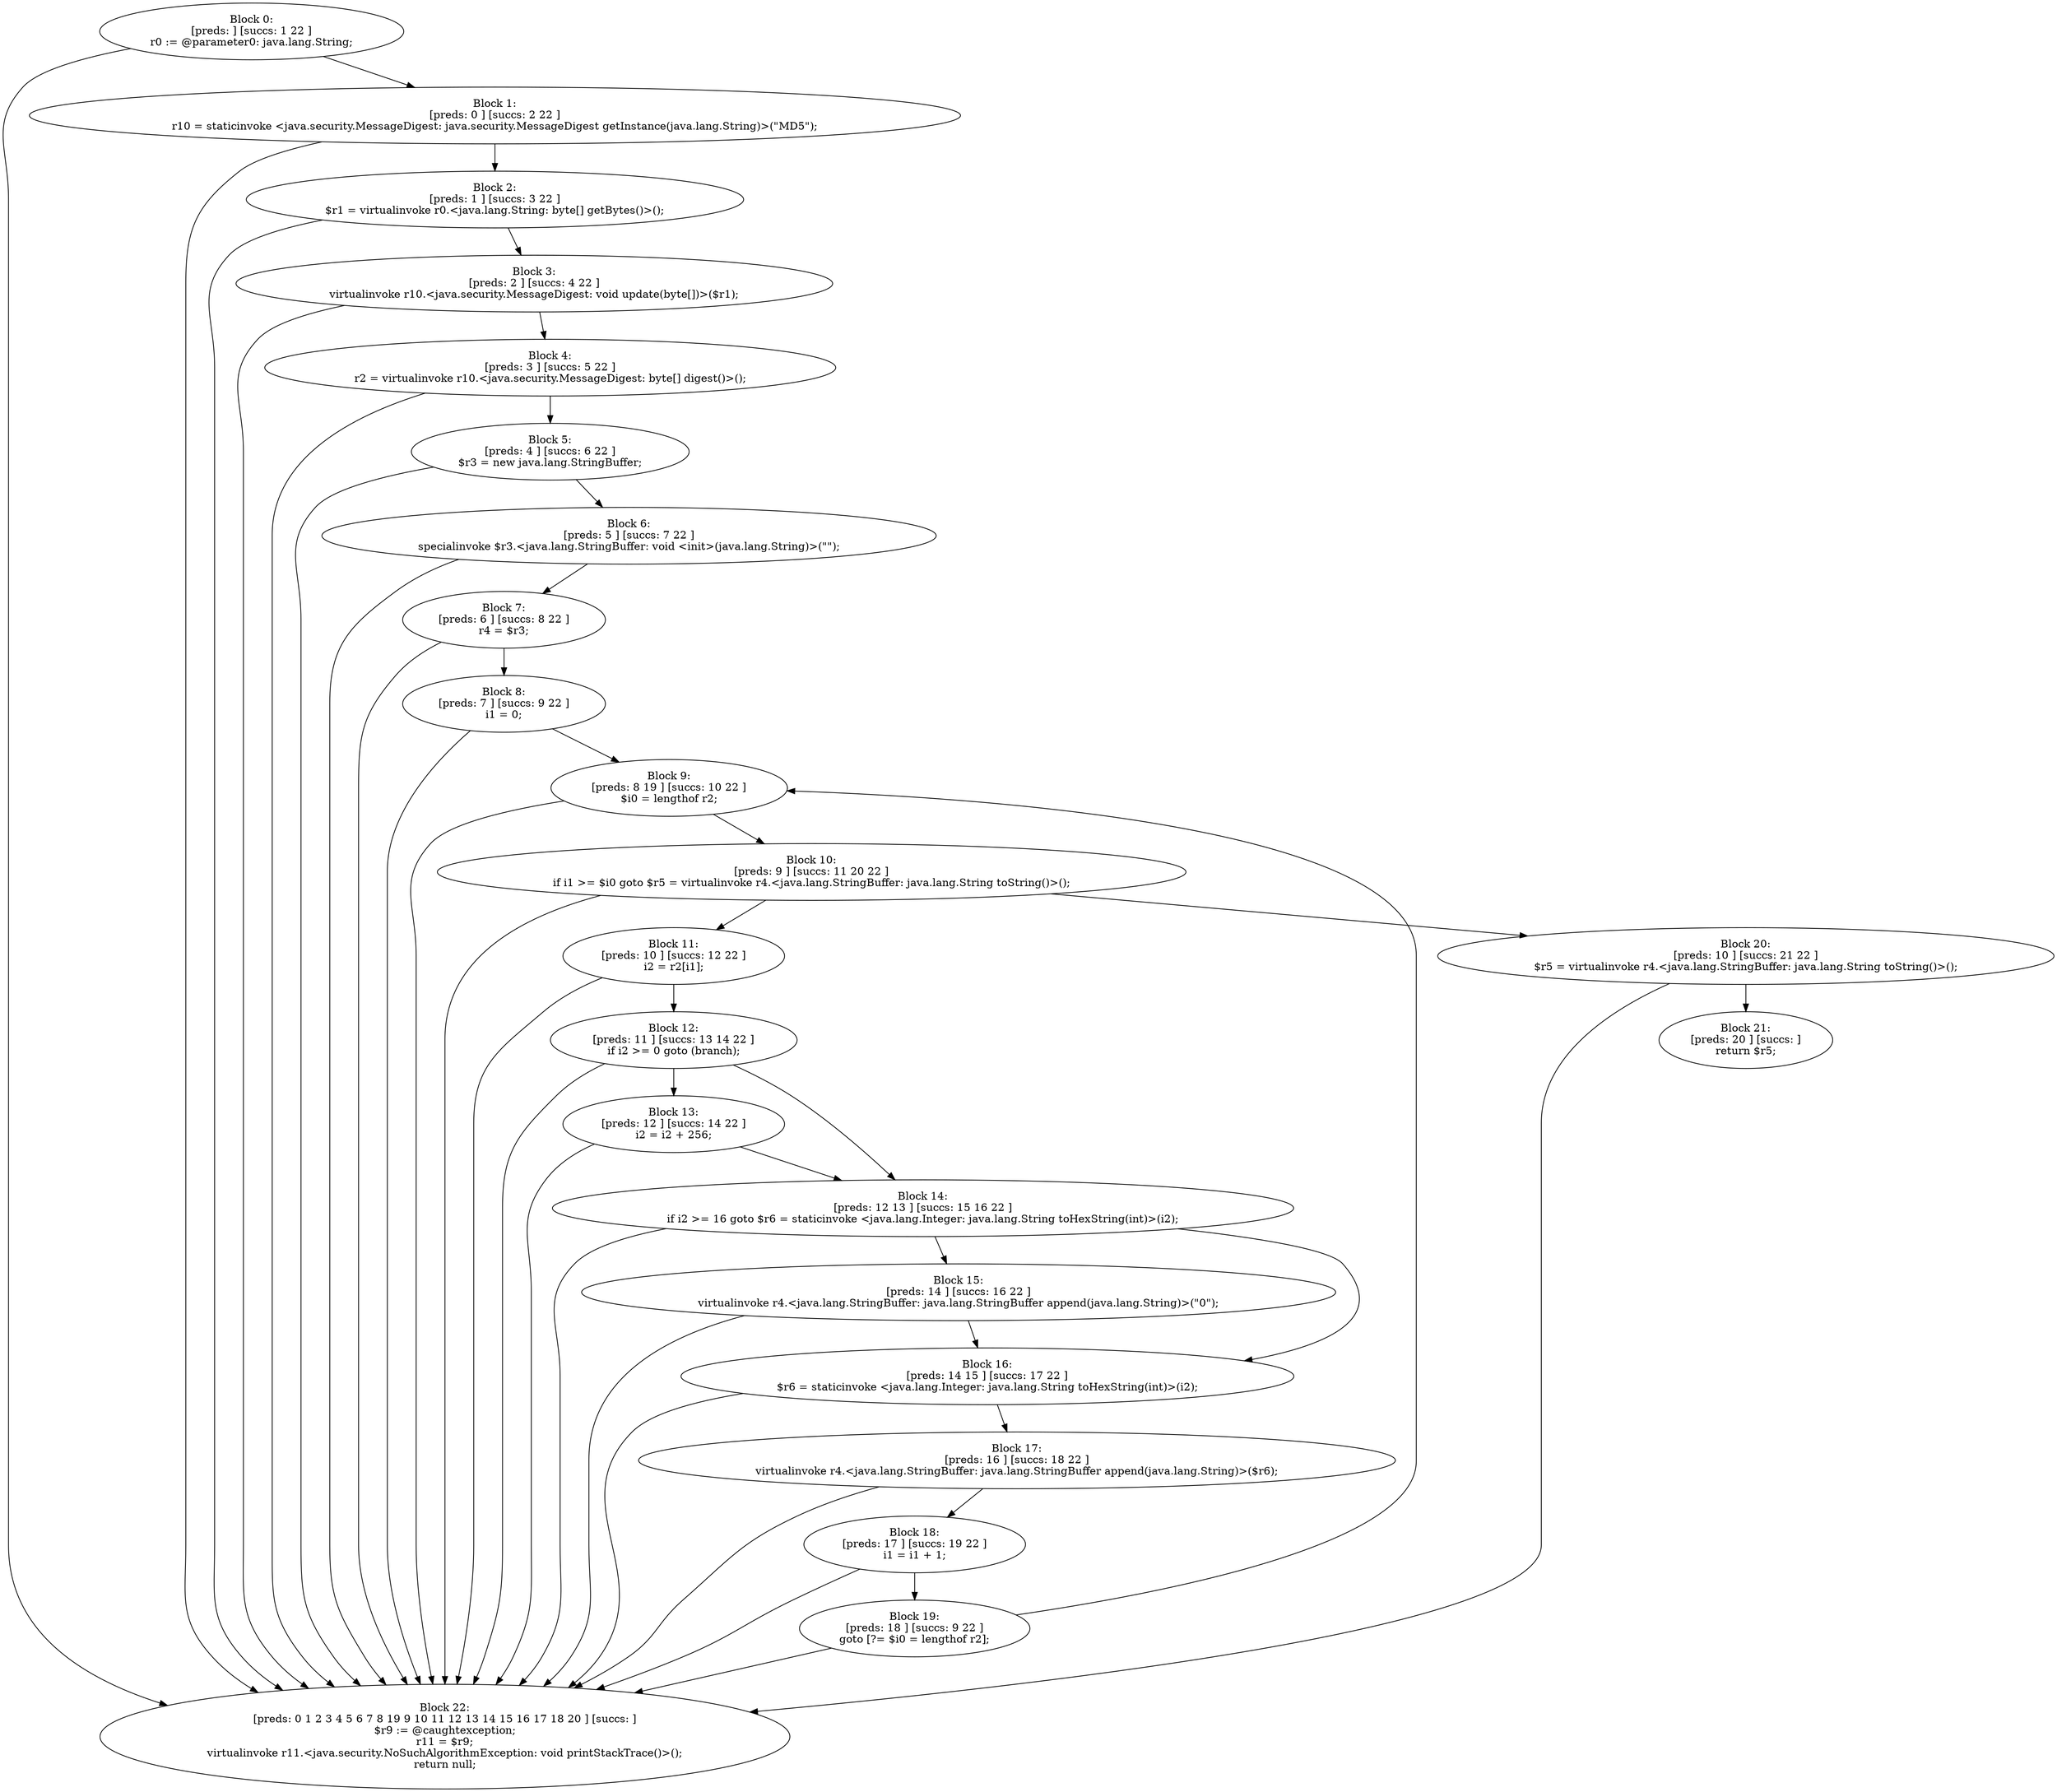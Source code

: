 digraph "unitGraph" {
    "Block 0:
[preds: ] [succs: 1 22 ]
r0 := @parameter0: java.lang.String;
"
    "Block 1:
[preds: 0 ] [succs: 2 22 ]
r10 = staticinvoke <java.security.MessageDigest: java.security.MessageDigest getInstance(java.lang.String)>(\"MD5\");
"
    "Block 2:
[preds: 1 ] [succs: 3 22 ]
$r1 = virtualinvoke r0.<java.lang.String: byte[] getBytes()>();
"
    "Block 3:
[preds: 2 ] [succs: 4 22 ]
virtualinvoke r10.<java.security.MessageDigest: void update(byte[])>($r1);
"
    "Block 4:
[preds: 3 ] [succs: 5 22 ]
r2 = virtualinvoke r10.<java.security.MessageDigest: byte[] digest()>();
"
    "Block 5:
[preds: 4 ] [succs: 6 22 ]
$r3 = new java.lang.StringBuffer;
"
    "Block 6:
[preds: 5 ] [succs: 7 22 ]
specialinvoke $r3.<java.lang.StringBuffer: void <init>(java.lang.String)>(\"\");
"
    "Block 7:
[preds: 6 ] [succs: 8 22 ]
r4 = $r3;
"
    "Block 8:
[preds: 7 ] [succs: 9 22 ]
i1 = 0;
"
    "Block 9:
[preds: 8 19 ] [succs: 10 22 ]
$i0 = lengthof r2;
"
    "Block 10:
[preds: 9 ] [succs: 11 20 22 ]
if i1 >= $i0 goto $r5 = virtualinvoke r4.<java.lang.StringBuffer: java.lang.String toString()>();
"
    "Block 11:
[preds: 10 ] [succs: 12 22 ]
i2 = r2[i1];
"
    "Block 12:
[preds: 11 ] [succs: 13 14 22 ]
if i2 >= 0 goto (branch);
"
    "Block 13:
[preds: 12 ] [succs: 14 22 ]
i2 = i2 + 256;
"
    "Block 14:
[preds: 12 13 ] [succs: 15 16 22 ]
if i2 >= 16 goto $r6 = staticinvoke <java.lang.Integer: java.lang.String toHexString(int)>(i2);
"
    "Block 15:
[preds: 14 ] [succs: 16 22 ]
virtualinvoke r4.<java.lang.StringBuffer: java.lang.StringBuffer append(java.lang.String)>(\"0\");
"
    "Block 16:
[preds: 14 15 ] [succs: 17 22 ]
$r6 = staticinvoke <java.lang.Integer: java.lang.String toHexString(int)>(i2);
"
    "Block 17:
[preds: 16 ] [succs: 18 22 ]
virtualinvoke r4.<java.lang.StringBuffer: java.lang.StringBuffer append(java.lang.String)>($r6);
"
    "Block 18:
[preds: 17 ] [succs: 19 22 ]
i1 = i1 + 1;
"
    "Block 19:
[preds: 18 ] [succs: 9 22 ]
goto [?= $i0 = lengthof r2];
"
    "Block 20:
[preds: 10 ] [succs: 21 22 ]
$r5 = virtualinvoke r4.<java.lang.StringBuffer: java.lang.String toString()>();
"
    "Block 21:
[preds: 20 ] [succs: ]
return $r5;
"
    "Block 22:
[preds: 0 1 2 3 4 5 6 7 8 19 9 10 11 12 13 14 15 16 17 18 20 ] [succs: ]
$r9 := @caughtexception;
r11 = $r9;
virtualinvoke r11.<java.security.NoSuchAlgorithmException: void printStackTrace()>();
return null;
"
    "Block 0:
[preds: ] [succs: 1 22 ]
r0 := @parameter0: java.lang.String;
"->"Block 1:
[preds: 0 ] [succs: 2 22 ]
r10 = staticinvoke <java.security.MessageDigest: java.security.MessageDigest getInstance(java.lang.String)>(\"MD5\");
";
    "Block 0:
[preds: ] [succs: 1 22 ]
r0 := @parameter0: java.lang.String;
"->"Block 22:
[preds: 0 1 2 3 4 5 6 7 8 19 9 10 11 12 13 14 15 16 17 18 20 ] [succs: ]
$r9 := @caughtexception;
r11 = $r9;
virtualinvoke r11.<java.security.NoSuchAlgorithmException: void printStackTrace()>();
return null;
";
    "Block 1:
[preds: 0 ] [succs: 2 22 ]
r10 = staticinvoke <java.security.MessageDigest: java.security.MessageDigest getInstance(java.lang.String)>(\"MD5\");
"->"Block 2:
[preds: 1 ] [succs: 3 22 ]
$r1 = virtualinvoke r0.<java.lang.String: byte[] getBytes()>();
";
    "Block 1:
[preds: 0 ] [succs: 2 22 ]
r10 = staticinvoke <java.security.MessageDigest: java.security.MessageDigest getInstance(java.lang.String)>(\"MD5\");
"->"Block 22:
[preds: 0 1 2 3 4 5 6 7 8 19 9 10 11 12 13 14 15 16 17 18 20 ] [succs: ]
$r9 := @caughtexception;
r11 = $r9;
virtualinvoke r11.<java.security.NoSuchAlgorithmException: void printStackTrace()>();
return null;
";
    "Block 2:
[preds: 1 ] [succs: 3 22 ]
$r1 = virtualinvoke r0.<java.lang.String: byte[] getBytes()>();
"->"Block 3:
[preds: 2 ] [succs: 4 22 ]
virtualinvoke r10.<java.security.MessageDigest: void update(byte[])>($r1);
";
    "Block 2:
[preds: 1 ] [succs: 3 22 ]
$r1 = virtualinvoke r0.<java.lang.String: byte[] getBytes()>();
"->"Block 22:
[preds: 0 1 2 3 4 5 6 7 8 19 9 10 11 12 13 14 15 16 17 18 20 ] [succs: ]
$r9 := @caughtexception;
r11 = $r9;
virtualinvoke r11.<java.security.NoSuchAlgorithmException: void printStackTrace()>();
return null;
";
    "Block 3:
[preds: 2 ] [succs: 4 22 ]
virtualinvoke r10.<java.security.MessageDigest: void update(byte[])>($r1);
"->"Block 4:
[preds: 3 ] [succs: 5 22 ]
r2 = virtualinvoke r10.<java.security.MessageDigest: byte[] digest()>();
";
    "Block 3:
[preds: 2 ] [succs: 4 22 ]
virtualinvoke r10.<java.security.MessageDigest: void update(byte[])>($r1);
"->"Block 22:
[preds: 0 1 2 3 4 5 6 7 8 19 9 10 11 12 13 14 15 16 17 18 20 ] [succs: ]
$r9 := @caughtexception;
r11 = $r9;
virtualinvoke r11.<java.security.NoSuchAlgorithmException: void printStackTrace()>();
return null;
";
    "Block 4:
[preds: 3 ] [succs: 5 22 ]
r2 = virtualinvoke r10.<java.security.MessageDigest: byte[] digest()>();
"->"Block 5:
[preds: 4 ] [succs: 6 22 ]
$r3 = new java.lang.StringBuffer;
";
    "Block 4:
[preds: 3 ] [succs: 5 22 ]
r2 = virtualinvoke r10.<java.security.MessageDigest: byte[] digest()>();
"->"Block 22:
[preds: 0 1 2 3 4 5 6 7 8 19 9 10 11 12 13 14 15 16 17 18 20 ] [succs: ]
$r9 := @caughtexception;
r11 = $r9;
virtualinvoke r11.<java.security.NoSuchAlgorithmException: void printStackTrace()>();
return null;
";
    "Block 5:
[preds: 4 ] [succs: 6 22 ]
$r3 = new java.lang.StringBuffer;
"->"Block 6:
[preds: 5 ] [succs: 7 22 ]
specialinvoke $r3.<java.lang.StringBuffer: void <init>(java.lang.String)>(\"\");
";
    "Block 5:
[preds: 4 ] [succs: 6 22 ]
$r3 = new java.lang.StringBuffer;
"->"Block 22:
[preds: 0 1 2 3 4 5 6 7 8 19 9 10 11 12 13 14 15 16 17 18 20 ] [succs: ]
$r9 := @caughtexception;
r11 = $r9;
virtualinvoke r11.<java.security.NoSuchAlgorithmException: void printStackTrace()>();
return null;
";
    "Block 6:
[preds: 5 ] [succs: 7 22 ]
specialinvoke $r3.<java.lang.StringBuffer: void <init>(java.lang.String)>(\"\");
"->"Block 7:
[preds: 6 ] [succs: 8 22 ]
r4 = $r3;
";
    "Block 6:
[preds: 5 ] [succs: 7 22 ]
specialinvoke $r3.<java.lang.StringBuffer: void <init>(java.lang.String)>(\"\");
"->"Block 22:
[preds: 0 1 2 3 4 5 6 7 8 19 9 10 11 12 13 14 15 16 17 18 20 ] [succs: ]
$r9 := @caughtexception;
r11 = $r9;
virtualinvoke r11.<java.security.NoSuchAlgorithmException: void printStackTrace()>();
return null;
";
    "Block 7:
[preds: 6 ] [succs: 8 22 ]
r4 = $r3;
"->"Block 8:
[preds: 7 ] [succs: 9 22 ]
i1 = 0;
";
    "Block 7:
[preds: 6 ] [succs: 8 22 ]
r4 = $r3;
"->"Block 22:
[preds: 0 1 2 3 4 5 6 7 8 19 9 10 11 12 13 14 15 16 17 18 20 ] [succs: ]
$r9 := @caughtexception;
r11 = $r9;
virtualinvoke r11.<java.security.NoSuchAlgorithmException: void printStackTrace()>();
return null;
";
    "Block 8:
[preds: 7 ] [succs: 9 22 ]
i1 = 0;
"->"Block 9:
[preds: 8 19 ] [succs: 10 22 ]
$i0 = lengthof r2;
";
    "Block 8:
[preds: 7 ] [succs: 9 22 ]
i1 = 0;
"->"Block 22:
[preds: 0 1 2 3 4 5 6 7 8 19 9 10 11 12 13 14 15 16 17 18 20 ] [succs: ]
$r9 := @caughtexception;
r11 = $r9;
virtualinvoke r11.<java.security.NoSuchAlgorithmException: void printStackTrace()>();
return null;
";
    "Block 9:
[preds: 8 19 ] [succs: 10 22 ]
$i0 = lengthof r2;
"->"Block 10:
[preds: 9 ] [succs: 11 20 22 ]
if i1 >= $i0 goto $r5 = virtualinvoke r4.<java.lang.StringBuffer: java.lang.String toString()>();
";
    "Block 9:
[preds: 8 19 ] [succs: 10 22 ]
$i0 = lengthof r2;
"->"Block 22:
[preds: 0 1 2 3 4 5 6 7 8 19 9 10 11 12 13 14 15 16 17 18 20 ] [succs: ]
$r9 := @caughtexception;
r11 = $r9;
virtualinvoke r11.<java.security.NoSuchAlgorithmException: void printStackTrace()>();
return null;
";
    "Block 10:
[preds: 9 ] [succs: 11 20 22 ]
if i1 >= $i0 goto $r5 = virtualinvoke r4.<java.lang.StringBuffer: java.lang.String toString()>();
"->"Block 11:
[preds: 10 ] [succs: 12 22 ]
i2 = r2[i1];
";
    "Block 10:
[preds: 9 ] [succs: 11 20 22 ]
if i1 >= $i0 goto $r5 = virtualinvoke r4.<java.lang.StringBuffer: java.lang.String toString()>();
"->"Block 20:
[preds: 10 ] [succs: 21 22 ]
$r5 = virtualinvoke r4.<java.lang.StringBuffer: java.lang.String toString()>();
";
    "Block 10:
[preds: 9 ] [succs: 11 20 22 ]
if i1 >= $i0 goto $r5 = virtualinvoke r4.<java.lang.StringBuffer: java.lang.String toString()>();
"->"Block 22:
[preds: 0 1 2 3 4 5 6 7 8 19 9 10 11 12 13 14 15 16 17 18 20 ] [succs: ]
$r9 := @caughtexception;
r11 = $r9;
virtualinvoke r11.<java.security.NoSuchAlgorithmException: void printStackTrace()>();
return null;
";
    "Block 11:
[preds: 10 ] [succs: 12 22 ]
i2 = r2[i1];
"->"Block 12:
[preds: 11 ] [succs: 13 14 22 ]
if i2 >= 0 goto (branch);
";
    "Block 11:
[preds: 10 ] [succs: 12 22 ]
i2 = r2[i1];
"->"Block 22:
[preds: 0 1 2 3 4 5 6 7 8 19 9 10 11 12 13 14 15 16 17 18 20 ] [succs: ]
$r9 := @caughtexception;
r11 = $r9;
virtualinvoke r11.<java.security.NoSuchAlgorithmException: void printStackTrace()>();
return null;
";
    "Block 12:
[preds: 11 ] [succs: 13 14 22 ]
if i2 >= 0 goto (branch);
"->"Block 13:
[preds: 12 ] [succs: 14 22 ]
i2 = i2 + 256;
";
    "Block 12:
[preds: 11 ] [succs: 13 14 22 ]
if i2 >= 0 goto (branch);
"->"Block 14:
[preds: 12 13 ] [succs: 15 16 22 ]
if i2 >= 16 goto $r6 = staticinvoke <java.lang.Integer: java.lang.String toHexString(int)>(i2);
";
    "Block 12:
[preds: 11 ] [succs: 13 14 22 ]
if i2 >= 0 goto (branch);
"->"Block 22:
[preds: 0 1 2 3 4 5 6 7 8 19 9 10 11 12 13 14 15 16 17 18 20 ] [succs: ]
$r9 := @caughtexception;
r11 = $r9;
virtualinvoke r11.<java.security.NoSuchAlgorithmException: void printStackTrace()>();
return null;
";
    "Block 13:
[preds: 12 ] [succs: 14 22 ]
i2 = i2 + 256;
"->"Block 14:
[preds: 12 13 ] [succs: 15 16 22 ]
if i2 >= 16 goto $r6 = staticinvoke <java.lang.Integer: java.lang.String toHexString(int)>(i2);
";
    "Block 13:
[preds: 12 ] [succs: 14 22 ]
i2 = i2 + 256;
"->"Block 22:
[preds: 0 1 2 3 4 5 6 7 8 19 9 10 11 12 13 14 15 16 17 18 20 ] [succs: ]
$r9 := @caughtexception;
r11 = $r9;
virtualinvoke r11.<java.security.NoSuchAlgorithmException: void printStackTrace()>();
return null;
";
    "Block 14:
[preds: 12 13 ] [succs: 15 16 22 ]
if i2 >= 16 goto $r6 = staticinvoke <java.lang.Integer: java.lang.String toHexString(int)>(i2);
"->"Block 15:
[preds: 14 ] [succs: 16 22 ]
virtualinvoke r4.<java.lang.StringBuffer: java.lang.StringBuffer append(java.lang.String)>(\"0\");
";
    "Block 14:
[preds: 12 13 ] [succs: 15 16 22 ]
if i2 >= 16 goto $r6 = staticinvoke <java.lang.Integer: java.lang.String toHexString(int)>(i2);
"->"Block 16:
[preds: 14 15 ] [succs: 17 22 ]
$r6 = staticinvoke <java.lang.Integer: java.lang.String toHexString(int)>(i2);
";
    "Block 14:
[preds: 12 13 ] [succs: 15 16 22 ]
if i2 >= 16 goto $r6 = staticinvoke <java.lang.Integer: java.lang.String toHexString(int)>(i2);
"->"Block 22:
[preds: 0 1 2 3 4 5 6 7 8 19 9 10 11 12 13 14 15 16 17 18 20 ] [succs: ]
$r9 := @caughtexception;
r11 = $r9;
virtualinvoke r11.<java.security.NoSuchAlgorithmException: void printStackTrace()>();
return null;
";
    "Block 15:
[preds: 14 ] [succs: 16 22 ]
virtualinvoke r4.<java.lang.StringBuffer: java.lang.StringBuffer append(java.lang.String)>(\"0\");
"->"Block 16:
[preds: 14 15 ] [succs: 17 22 ]
$r6 = staticinvoke <java.lang.Integer: java.lang.String toHexString(int)>(i2);
";
    "Block 15:
[preds: 14 ] [succs: 16 22 ]
virtualinvoke r4.<java.lang.StringBuffer: java.lang.StringBuffer append(java.lang.String)>(\"0\");
"->"Block 22:
[preds: 0 1 2 3 4 5 6 7 8 19 9 10 11 12 13 14 15 16 17 18 20 ] [succs: ]
$r9 := @caughtexception;
r11 = $r9;
virtualinvoke r11.<java.security.NoSuchAlgorithmException: void printStackTrace()>();
return null;
";
    "Block 16:
[preds: 14 15 ] [succs: 17 22 ]
$r6 = staticinvoke <java.lang.Integer: java.lang.String toHexString(int)>(i2);
"->"Block 17:
[preds: 16 ] [succs: 18 22 ]
virtualinvoke r4.<java.lang.StringBuffer: java.lang.StringBuffer append(java.lang.String)>($r6);
";
    "Block 16:
[preds: 14 15 ] [succs: 17 22 ]
$r6 = staticinvoke <java.lang.Integer: java.lang.String toHexString(int)>(i2);
"->"Block 22:
[preds: 0 1 2 3 4 5 6 7 8 19 9 10 11 12 13 14 15 16 17 18 20 ] [succs: ]
$r9 := @caughtexception;
r11 = $r9;
virtualinvoke r11.<java.security.NoSuchAlgorithmException: void printStackTrace()>();
return null;
";
    "Block 17:
[preds: 16 ] [succs: 18 22 ]
virtualinvoke r4.<java.lang.StringBuffer: java.lang.StringBuffer append(java.lang.String)>($r6);
"->"Block 18:
[preds: 17 ] [succs: 19 22 ]
i1 = i1 + 1;
";
    "Block 17:
[preds: 16 ] [succs: 18 22 ]
virtualinvoke r4.<java.lang.StringBuffer: java.lang.StringBuffer append(java.lang.String)>($r6);
"->"Block 22:
[preds: 0 1 2 3 4 5 6 7 8 19 9 10 11 12 13 14 15 16 17 18 20 ] [succs: ]
$r9 := @caughtexception;
r11 = $r9;
virtualinvoke r11.<java.security.NoSuchAlgorithmException: void printStackTrace()>();
return null;
";
    "Block 18:
[preds: 17 ] [succs: 19 22 ]
i1 = i1 + 1;
"->"Block 19:
[preds: 18 ] [succs: 9 22 ]
goto [?= $i0 = lengthof r2];
";
    "Block 18:
[preds: 17 ] [succs: 19 22 ]
i1 = i1 + 1;
"->"Block 22:
[preds: 0 1 2 3 4 5 6 7 8 19 9 10 11 12 13 14 15 16 17 18 20 ] [succs: ]
$r9 := @caughtexception;
r11 = $r9;
virtualinvoke r11.<java.security.NoSuchAlgorithmException: void printStackTrace()>();
return null;
";
    "Block 19:
[preds: 18 ] [succs: 9 22 ]
goto [?= $i0 = lengthof r2];
"->"Block 9:
[preds: 8 19 ] [succs: 10 22 ]
$i0 = lengthof r2;
";
    "Block 19:
[preds: 18 ] [succs: 9 22 ]
goto [?= $i0 = lengthof r2];
"->"Block 22:
[preds: 0 1 2 3 4 5 6 7 8 19 9 10 11 12 13 14 15 16 17 18 20 ] [succs: ]
$r9 := @caughtexception;
r11 = $r9;
virtualinvoke r11.<java.security.NoSuchAlgorithmException: void printStackTrace()>();
return null;
";
    "Block 20:
[preds: 10 ] [succs: 21 22 ]
$r5 = virtualinvoke r4.<java.lang.StringBuffer: java.lang.String toString()>();
"->"Block 21:
[preds: 20 ] [succs: ]
return $r5;
";
    "Block 20:
[preds: 10 ] [succs: 21 22 ]
$r5 = virtualinvoke r4.<java.lang.StringBuffer: java.lang.String toString()>();
"->"Block 22:
[preds: 0 1 2 3 4 5 6 7 8 19 9 10 11 12 13 14 15 16 17 18 20 ] [succs: ]
$r9 := @caughtexception;
r11 = $r9;
virtualinvoke r11.<java.security.NoSuchAlgorithmException: void printStackTrace()>();
return null;
";
}
